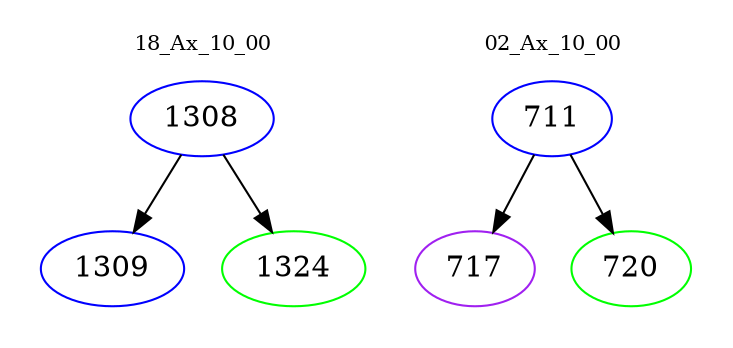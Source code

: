 digraph{
subgraph cluster_0 {
color = white
label = "18_Ax_10_00";
fontsize=10;
T0_1308 [label="1308", color="blue"]
T0_1308 -> T0_1309 [color="black"]
T0_1309 [label="1309", color="blue"]
T0_1308 -> T0_1324 [color="black"]
T0_1324 [label="1324", color="green"]
}
subgraph cluster_1 {
color = white
label = "02_Ax_10_00";
fontsize=10;
T1_711 [label="711", color="blue"]
T1_711 -> T1_717 [color="black"]
T1_717 [label="717", color="purple"]
T1_711 -> T1_720 [color="black"]
T1_720 [label="720", color="green"]
}
}

